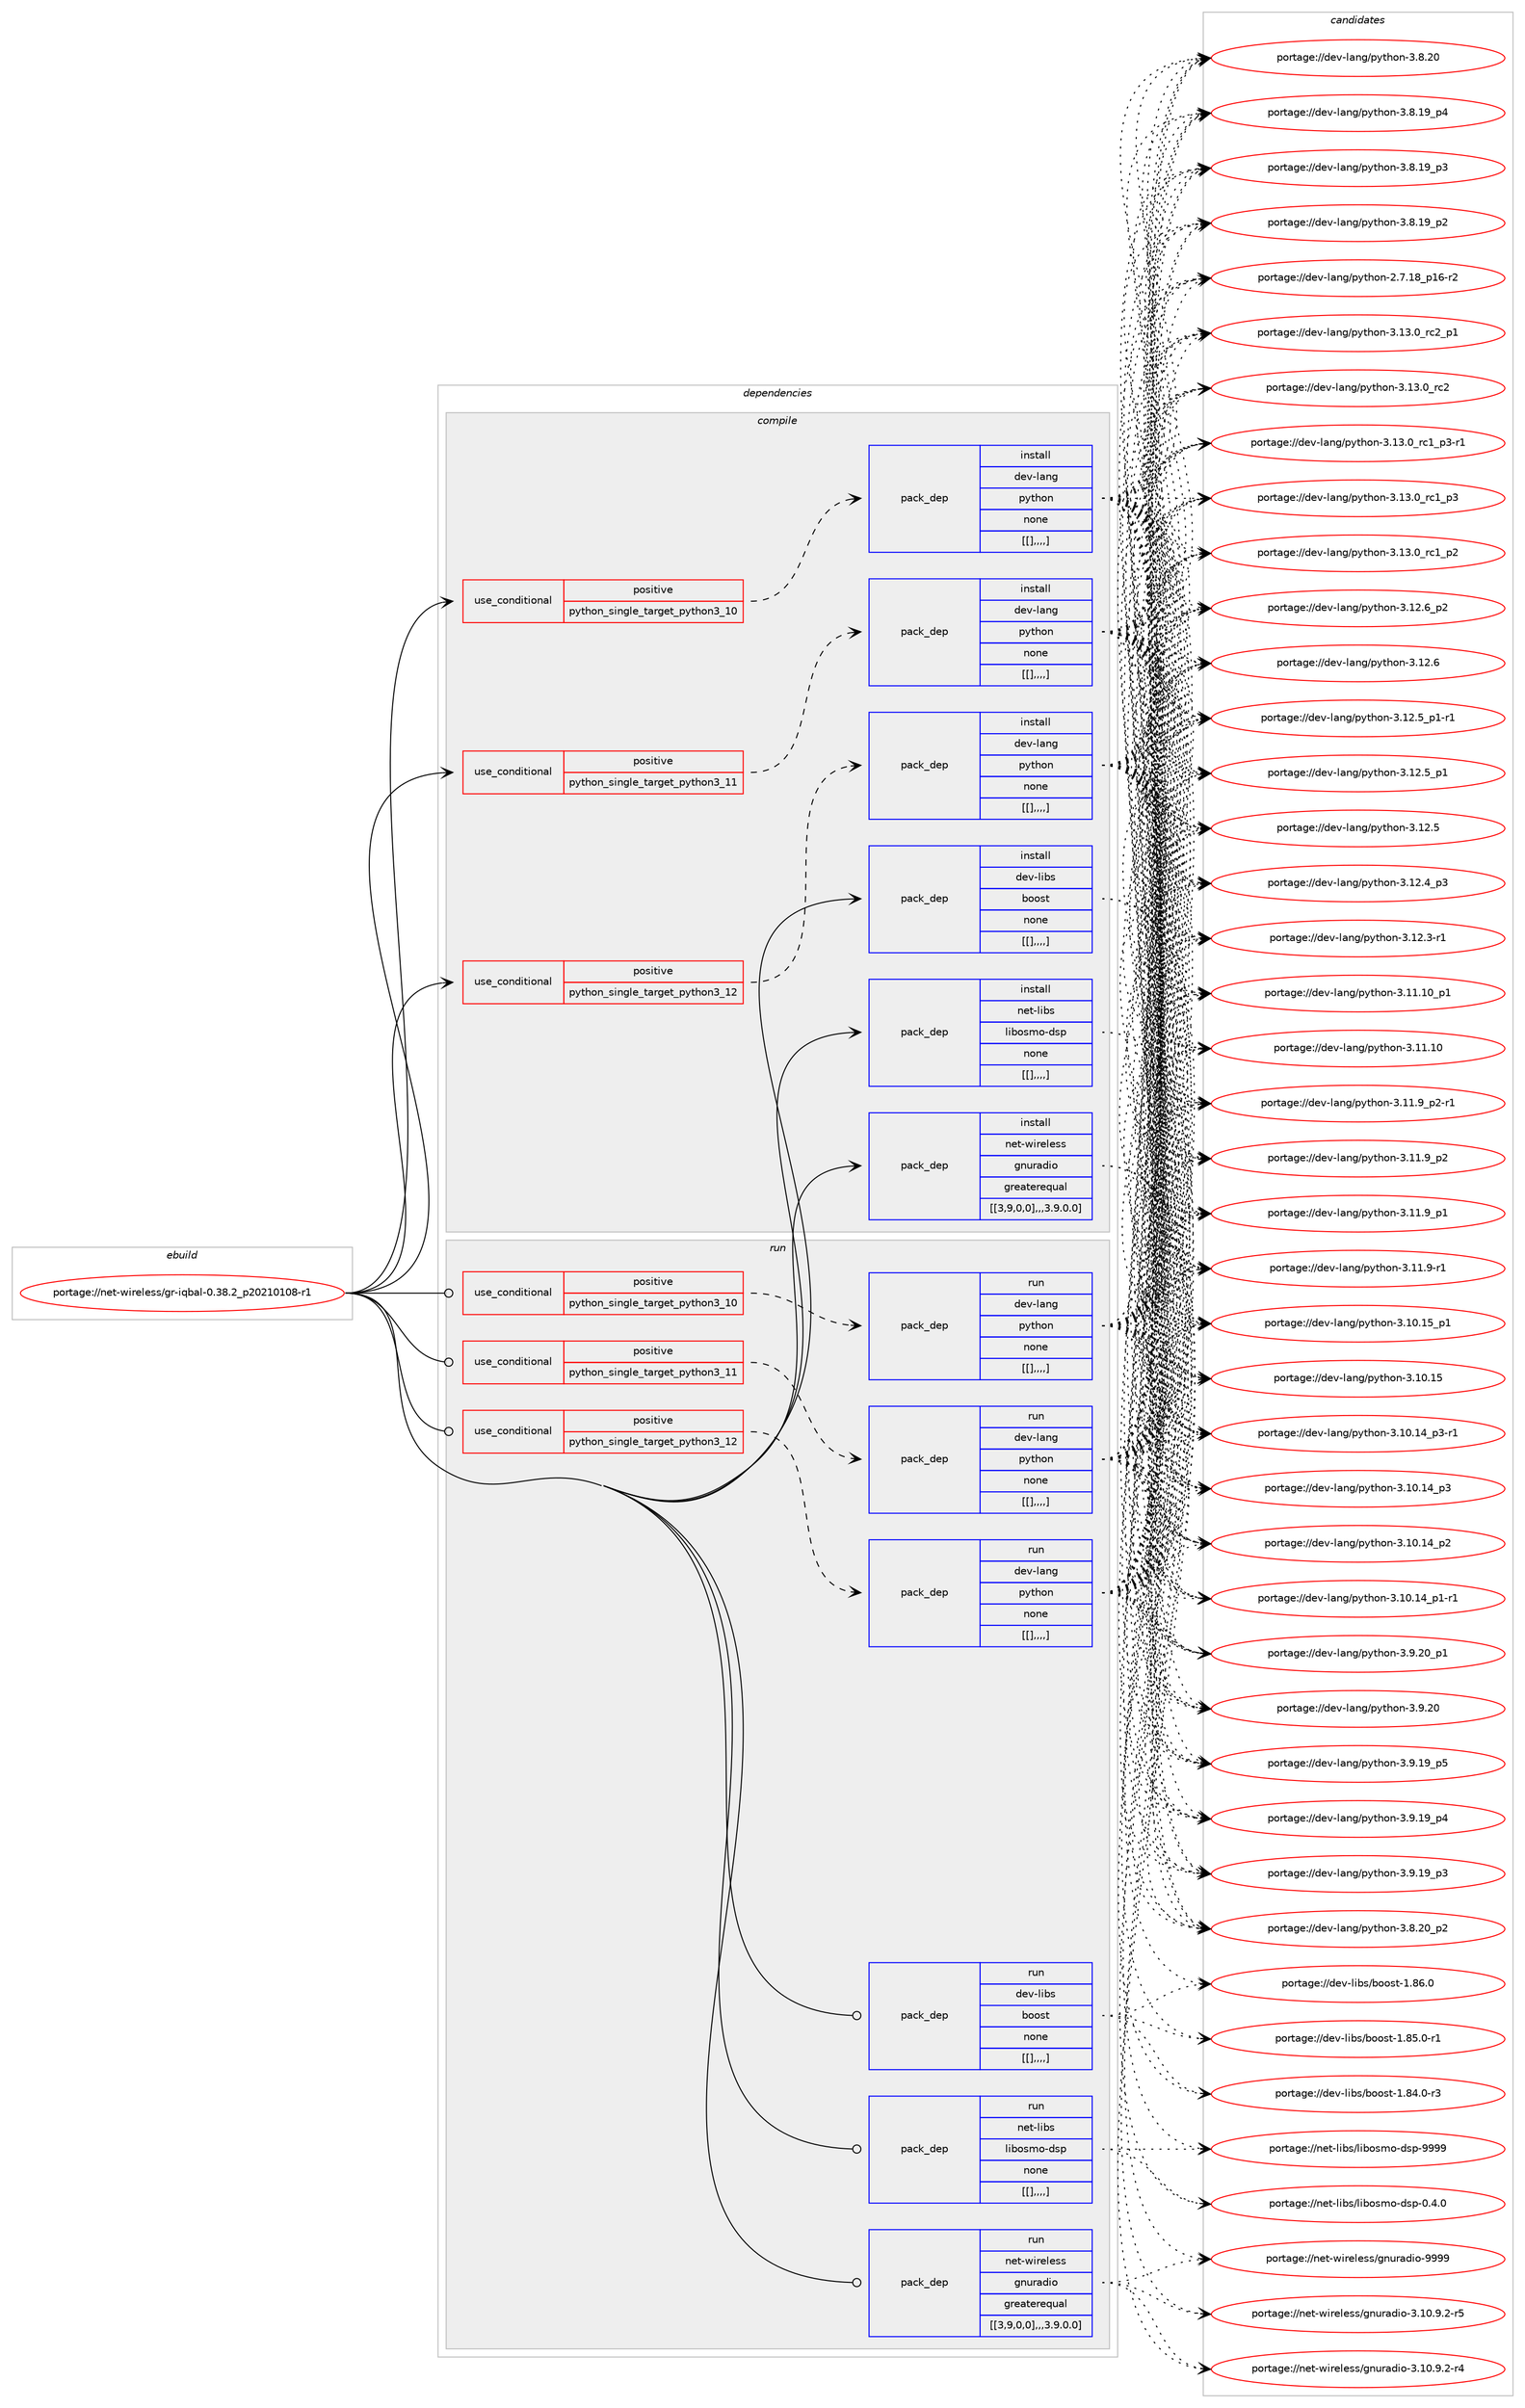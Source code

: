 digraph prolog {

# *************
# Graph options
# *************

newrank=true;
concentrate=true;
compound=true;
graph [rankdir=LR,fontname=Helvetica,fontsize=10,ranksep=1.5];#, ranksep=2.5, nodesep=0.2];
edge  [arrowhead=vee];
node  [fontname=Helvetica,fontsize=10];

# **********
# The ebuild
# **********

subgraph cluster_leftcol {
color=gray;
label=<<i>ebuild</i>>;
id [label="portage://net-wireless/gr-iqbal-0.38.2_p20210108-r1", color=red, width=4, href="../net-wireless/gr-iqbal-0.38.2_p20210108-r1.svg"];
}

# ****************
# The dependencies
# ****************

subgraph cluster_midcol {
color=gray;
label=<<i>dependencies</i>>;
subgraph cluster_compile {
fillcolor="#eeeeee";
style=filled;
label=<<i>compile</i>>;
subgraph cond106565 {
dependency398778 [label=<<TABLE BORDER="0" CELLBORDER="1" CELLSPACING="0" CELLPADDING="4"><TR><TD ROWSPAN="3" CELLPADDING="10">use_conditional</TD></TR><TR><TD>positive</TD></TR><TR><TD>python_single_target_python3_10</TD></TR></TABLE>>, shape=none, color=red];
subgraph pack289378 {
dependency398779 [label=<<TABLE BORDER="0" CELLBORDER="1" CELLSPACING="0" CELLPADDING="4" WIDTH="220"><TR><TD ROWSPAN="6" CELLPADDING="30">pack_dep</TD></TR><TR><TD WIDTH="110">install</TD></TR><TR><TD>dev-lang</TD></TR><TR><TD>python</TD></TR><TR><TD>none</TD></TR><TR><TD>[[],,,,]</TD></TR></TABLE>>, shape=none, color=blue];
}
dependency398778:e -> dependency398779:w [weight=20,style="dashed",arrowhead="vee"];
}
id:e -> dependency398778:w [weight=20,style="solid",arrowhead="vee"];
subgraph cond106566 {
dependency398780 [label=<<TABLE BORDER="0" CELLBORDER="1" CELLSPACING="0" CELLPADDING="4"><TR><TD ROWSPAN="3" CELLPADDING="10">use_conditional</TD></TR><TR><TD>positive</TD></TR><TR><TD>python_single_target_python3_11</TD></TR></TABLE>>, shape=none, color=red];
subgraph pack289379 {
dependency398781 [label=<<TABLE BORDER="0" CELLBORDER="1" CELLSPACING="0" CELLPADDING="4" WIDTH="220"><TR><TD ROWSPAN="6" CELLPADDING="30">pack_dep</TD></TR><TR><TD WIDTH="110">install</TD></TR><TR><TD>dev-lang</TD></TR><TR><TD>python</TD></TR><TR><TD>none</TD></TR><TR><TD>[[],,,,]</TD></TR></TABLE>>, shape=none, color=blue];
}
dependency398780:e -> dependency398781:w [weight=20,style="dashed",arrowhead="vee"];
}
id:e -> dependency398780:w [weight=20,style="solid",arrowhead="vee"];
subgraph cond106567 {
dependency398782 [label=<<TABLE BORDER="0" CELLBORDER="1" CELLSPACING="0" CELLPADDING="4"><TR><TD ROWSPAN="3" CELLPADDING="10">use_conditional</TD></TR><TR><TD>positive</TD></TR><TR><TD>python_single_target_python3_12</TD></TR></TABLE>>, shape=none, color=red];
subgraph pack289380 {
dependency398783 [label=<<TABLE BORDER="0" CELLBORDER="1" CELLSPACING="0" CELLPADDING="4" WIDTH="220"><TR><TD ROWSPAN="6" CELLPADDING="30">pack_dep</TD></TR><TR><TD WIDTH="110">install</TD></TR><TR><TD>dev-lang</TD></TR><TR><TD>python</TD></TR><TR><TD>none</TD></TR><TR><TD>[[],,,,]</TD></TR></TABLE>>, shape=none, color=blue];
}
dependency398782:e -> dependency398783:w [weight=20,style="dashed",arrowhead="vee"];
}
id:e -> dependency398782:w [weight=20,style="solid",arrowhead="vee"];
subgraph pack289381 {
dependency398784 [label=<<TABLE BORDER="0" CELLBORDER="1" CELLSPACING="0" CELLPADDING="4" WIDTH="220"><TR><TD ROWSPAN="6" CELLPADDING="30">pack_dep</TD></TR><TR><TD WIDTH="110">install</TD></TR><TR><TD>dev-libs</TD></TR><TR><TD>boost</TD></TR><TR><TD>none</TD></TR><TR><TD>[[],,,,]</TD></TR></TABLE>>, shape=none, color=blue];
}
id:e -> dependency398784:w [weight=20,style="solid",arrowhead="vee"];
subgraph pack289382 {
dependency398785 [label=<<TABLE BORDER="0" CELLBORDER="1" CELLSPACING="0" CELLPADDING="4" WIDTH="220"><TR><TD ROWSPAN="6" CELLPADDING="30">pack_dep</TD></TR><TR><TD WIDTH="110">install</TD></TR><TR><TD>net-libs</TD></TR><TR><TD>libosmo-dsp</TD></TR><TR><TD>none</TD></TR><TR><TD>[[],,,,]</TD></TR></TABLE>>, shape=none, color=blue];
}
id:e -> dependency398785:w [weight=20,style="solid",arrowhead="vee"];
subgraph pack289383 {
dependency398786 [label=<<TABLE BORDER="0" CELLBORDER="1" CELLSPACING="0" CELLPADDING="4" WIDTH="220"><TR><TD ROWSPAN="6" CELLPADDING="30">pack_dep</TD></TR><TR><TD WIDTH="110">install</TD></TR><TR><TD>net-wireless</TD></TR><TR><TD>gnuradio</TD></TR><TR><TD>greaterequal</TD></TR><TR><TD>[[3,9,0,0],,,3.9.0.0]</TD></TR></TABLE>>, shape=none, color=blue];
}
id:e -> dependency398786:w [weight=20,style="solid",arrowhead="vee"];
}
subgraph cluster_compileandrun {
fillcolor="#eeeeee";
style=filled;
label=<<i>compile and run</i>>;
}
subgraph cluster_run {
fillcolor="#eeeeee";
style=filled;
label=<<i>run</i>>;
subgraph cond106568 {
dependency398787 [label=<<TABLE BORDER="0" CELLBORDER="1" CELLSPACING="0" CELLPADDING="4"><TR><TD ROWSPAN="3" CELLPADDING="10">use_conditional</TD></TR><TR><TD>positive</TD></TR><TR><TD>python_single_target_python3_10</TD></TR></TABLE>>, shape=none, color=red];
subgraph pack289384 {
dependency398788 [label=<<TABLE BORDER="0" CELLBORDER="1" CELLSPACING="0" CELLPADDING="4" WIDTH="220"><TR><TD ROWSPAN="6" CELLPADDING="30">pack_dep</TD></TR><TR><TD WIDTH="110">run</TD></TR><TR><TD>dev-lang</TD></TR><TR><TD>python</TD></TR><TR><TD>none</TD></TR><TR><TD>[[],,,,]</TD></TR></TABLE>>, shape=none, color=blue];
}
dependency398787:e -> dependency398788:w [weight=20,style="dashed",arrowhead="vee"];
}
id:e -> dependency398787:w [weight=20,style="solid",arrowhead="odot"];
subgraph cond106569 {
dependency398789 [label=<<TABLE BORDER="0" CELLBORDER="1" CELLSPACING="0" CELLPADDING="4"><TR><TD ROWSPAN="3" CELLPADDING="10">use_conditional</TD></TR><TR><TD>positive</TD></TR><TR><TD>python_single_target_python3_11</TD></TR></TABLE>>, shape=none, color=red];
subgraph pack289385 {
dependency398790 [label=<<TABLE BORDER="0" CELLBORDER="1" CELLSPACING="0" CELLPADDING="4" WIDTH="220"><TR><TD ROWSPAN="6" CELLPADDING="30">pack_dep</TD></TR><TR><TD WIDTH="110">run</TD></TR><TR><TD>dev-lang</TD></TR><TR><TD>python</TD></TR><TR><TD>none</TD></TR><TR><TD>[[],,,,]</TD></TR></TABLE>>, shape=none, color=blue];
}
dependency398789:e -> dependency398790:w [weight=20,style="dashed",arrowhead="vee"];
}
id:e -> dependency398789:w [weight=20,style="solid",arrowhead="odot"];
subgraph cond106570 {
dependency398791 [label=<<TABLE BORDER="0" CELLBORDER="1" CELLSPACING="0" CELLPADDING="4"><TR><TD ROWSPAN="3" CELLPADDING="10">use_conditional</TD></TR><TR><TD>positive</TD></TR><TR><TD>python_single_target_python3_12</TD></TR></TABLE>>, shape=none, color=red];
subgraph pack289386 {
dependency398792 [label=<<TABLE BORDER="0" CELLBORDER="1" CELLSPACING="0" CELLPADDING="4" WIDTH="220"><TR><TD ROWSPAN="6" CELLPADDING="30">pack_dep</TD></TR><TR><TD WIDTH="110">run</TD></TR><TR><TD>dev-lang</TD></TR><TR><TD>python</TD></TR><TR><TD>none</TD></TR><TR><TD>[[],,,,]</TD></TR></TABLE>>, shape=none, color=blue];
}
dependency398791:e -> dependency398792:w [weight=20,style="dashed",arrowhead="vee"];
}
id:e -> dependency398791:w [weight=20,style="solid",arrowhead="odot"];
subgraph pack289387 {
dependency398793 [label=<<TABLE BORDER="0" CELLBORDER="1" CELLSPACING="0" CELLPADDING="4" WIDTH="220"><TR><TD ROWSPAN="6" CELLPADDING="30">pack_dep</TD></TR><TR><TD WIDTH="110">run</TD></TR><TR><TD>dev-libs</TD></TR><TR><TD>boost</TD></TR><TR><TD>none</TD></TR><TR><TD>[[],,,,]</TD></TR></TABLE>>, shape=none, color=blue];
}
id:e -> dependency398793:w [weight=20,style="solid",arrowhead="odot"];
subgraph pack289388 {
dependency398794 [label=<<TABLE BORDER="0" CELLBORDER="1" CELLSPACING="0" CELLPADDING="4" WIDTH="220"><TR><TD ROWSPAN="6" CELLPADDING="30">pack_dep</TD></TR><TR><TD WIDTH="110">run</TD></TR><TR><TD>net-libs</TD></TR><TR><TD>libosmo-dsp</TD></TR><TR><TD>none</TD></TR><TR><TD>[[],,,,]</TD></TR></TABLE>>, shape=none, color=blue];
}
id:e -> dependency398794:w [weight=20,style="solid",arrowhead="odot"];
subgraph pack289389 {
dependency398795 [label=<<TABLE BORDER="0" CELLBORDER="1" CELLSPACING="0" CELLPADDING="4" WIDTH="220"><TR><TD ROWSPAN="6" CELLPADDING="30">pack_dep</TD></TR><TR><TD WIDTH="110">run</TD></TR><TR><TD>net-wireless</TD></TR><TR><TD>gnuradio</TD></TR><TR><TD>greaterequal</TD></TR><TR><TD>[[3,9,0,0],,,3.9.0.0]</TD></TR></TABLE>>, shape=none, color=blue];
}
id:e -> dependency398795:w [weight=20,style="solid",arrowhead="odot"];
}
}

# **************
# The candidates
# **************

subgraph cluster_choices {
rank=same;
color=gray;
label=<<i>candidates</i>>;

subgraph choice289378 {
color=black;
nodesep=1;
choice100101118451089711010347112121116104111110455146495146489511499509511249 [label="portage://dev-lang/python-3.13.0_rc2_p1", color=red, width=4,href="../dev-lang/python-3.13.0_rc2_p1.svg"];
choice10010111845108971101034711212111610411111045514649514648951149950 [label="portage://dev-lang/python-3.13.0_rc2", color=red, width=4,href="../dev-lang/python-3.13.0_rc2.svg"];
choice1001011184510897110103471121211161041111104551464951464895114994995112514511449 [label="portage://dev-lang/python-3.13.0_rc1_p3-r1", color=red, width=4,href="../dev-lang/python-3.13.0_rc1_p3-r1.svg"];
choice100101118451089711010347112121116104111110455146495146489511499499511251 [label="portage://dev-lang/python-3.13.0_rc1_p3", color=red, width=4,href="../dev-lang/python-3.13.0_rc1_p3.svg"];
choice100101118451089711010347112121116104111110455146495146489511499499511250 [label="portage://dev-lang/python-3.13.0_rc1_p2", color=red, width=4,href="../dev-lang/python-3.13.0_rc1_p2.svg"];
choice100101118451089711010347112121116104111110455146495046549511250 [label="portage://dev-lang/python-3.12.6_p2", color=red, width=4,href="../dev-lang/python-3.12.6_p2.svg"];
choice10010111845108971101034711212111610411111045514649504654 [label="portage://dev-lang/python-3.12.6", color=red, width=4,href="../dev-lang/python-3.12.6.svg"];
choice1001011184510897110103471121211161041111104551464950465395112494511449 [label="portage://dev-lang/python-3.12.5_p1-r1", color=red, width=4,href="../dev-lang/python-3.12.5_p1-r1.svg"];
choice100101118451089711010347112121116104111110455146495046539511249 [label="portage://dev-lang/python-3.12.5_p1", color=red, width=4,href="../dev-lang/python-3.12.5_p1.svg"];
choice10010111845108971101034711212111610411111045514649504653 [label="portage://dev-lang/python-3.12.5", color=red, width=4,href="../dev-lang/python-3.12.5.svg"];
choice100101118451089711010347112121116104111110455146495046529511251 [label="portage://dev-lang/python-3.12.4_p3", color=red, width=4,href="../dev-lang/python-3.12.4_p3.svg"];
choice100101118451089711010347112121116104111110455146495046514511449 [label="portage://dev-lang/python-3.12.3-r1", color=red, width=4,href="../dev-lang/python-3.12.3-r1.svg"];
choice10010111845108971101034711212111610411111045514649494649489511249 [label="portage://dev-lang/python-3.11.10_p1", color=red, width=4,href="../dev-lang/python-3.11.10_p1.svg"];
choice1001011184510897110103471121211161041111104551464949464948 [label="portage://dev-lang/python-3.11.10", color=red, width=4,href="../dev-lang/python-3.11.10.svg"];
choice1001011184510897110103471121211161041111104551464949465795112504511449 [label="portage://dev-lang/python-3.11.9_p2-r1", color=red, width=4,href="../dev-lang/python-3.11.9_p2-r1.svg"];
choice100101118451089711010347112121116104111110455146494946579511250 [label="portage://dev-lang/python-3.11.9_p2", color=red, width=4,href="../dev-lang/python-3.11.9_p2.svg"];
choice100101118451089711010347112121116104111110455146494946579511249 [label="portage://dev-lang/python-3.11.9_p1", color=red, width=4,href="../dev-lang/python-3.11.9_p1.svg"];
choice100101118451089711010347112121116104111110455146494946574511449 [label="portage://dev-lang/python-3.11.9-r1", color=red, width=4,href="../dev-lang/python-3.11.9-r1.svg"];
choice10010111845108971101034711212111610411111045514649484649539511249 [label="portage://dev-lang/python-3.10.15_p1", color=red, width=4,href="../dev-lang/python-3.10.15_p1.svg"];
choice1001011184510897110103471121211161041111104551464948464953 [label="portage://dev-lang/python-3.10.15", color=red, width=4,href="../dev-lang/python-3.10.15.svg"];
choice100101118451089711010347112121116104111110455146494846495295112514511449 [label="portage://dev-lang/python-3.10.14_p3-r1", color=red, width=4,href="../dev-lang/python-3.10.14_p3-r1.svg"];
choice10010111845108971101034711212111610411111045514649484649529511251 [label="portage://dev-lang/python-3.10.14_p3", color=red, width=4,href="../dev-lang/python-3.10.14_p3.svg"];
choice10010111845108971101034711212111610411111045514649484649529511250 [label="portage://dev-lang/python-3.10.14_p2", color=red, width=4,href="../dev-lang/python-3.10.14_p2.svg"];
choice100101118451089711010347112121116104111110455146494846495295112494511449 [label="portage://dev-lang/python-3.10.14_p1-r1", color=red, width=4,href="../dev-lang/python-3.10.14_p1-r1.svg"];
choice100101118451089711010347112121116104111110455146574650489511249 [label="portage://dev-lang/python-3.9.20_p1", color=red, width=4,href="../dev-lang/python-3.9.20_p1.svg"];
choice10010111845108971101034711212111610411111045514657465048 [label="portage://dev-lang/python-3.9.20", color=red, width=4,href="../dev-lang/python-3.9.20.svg"];
choice100101118451089711010347112121116104111110455146574649579511253 [label="portage://dev-lang/python-3.9.19_p5", color=red, width=4,href="../dev-lang/python-3.9.19_p5.svg"];
choice100101118451089711010347112121116104111110455146574649579511252 [label="portage://dev-lang/python-3.9.19_p4", color=red, width=4,href="../dev-lang/python-3.9.19_p4.svg"];
choice100101118451089711010347112121116104111110455146574649579511251 [label="portage://dev-lang/python-3.9.19_p3", color=red, width=4,href="../dev-lang/python-3.9.19_p3.svg"];
choice100101118451089711010347112121116104111110455146564650489511250 [label="portage://dev-lang/python-3.8.20_p2", color=red, width=4,href="../dev-lang/python-3.8.20_p2.svg"];
choice10010111845108971101034711212111610411111045514656465048 [label="portage://dev-lang/python-3.8.20", color=red, width=4,href="../dev-lang/python-3.8.20.svg"];
choice100101118451089711010347112121116104111110455146564649579511252 [label="portage://dev-lang/python-3.8.19_p4", color=red, width=4,href="../dev-lang/python-3.8.19_p4.svg"];
choice100101118451089711010347112121116104111110455146564649579511251 [label="portage://dev-lang/python-3.8.19_p3", color=red, width=4,href="../dev-lang/python-3.8.19_p3.svg"];
choice100101118451089711010347112121116104111110455146564649579511250 [label="portage://dev-lang/python-3.8.19_p2", color=red, width=4,href="../dev-lang/python-3.8.19_p2.svg"];
choice100101118451089711010347112121116104111110455046554649569511249544511450 [label="portage://dev-lang/python-2.7.18_p16-r2", color=red, width=4,href="../dev-lang/python-2.7.18_p16-r2.svg"];
dependency398779:e -> choice100101118451089711010347112121116104111110455146495146489511499509511249:w [style=dotted,weight="100"];
dependency398779:e -> choice10010111845108971101034711212111610411111045514649514648951149950:w [style=dotted,weight="100"];
dependency398779:e -> choice1001011184510897110103471121211161041111104551464951464895114994995112514511449:w [style=dotted,weight="100"];
dependency398779:e -> choice100101118451089711010347112121116104111110455146495146489511499499511251:w [style=dotted,weight="100"];
dependency398779:e -> choice100101118451089711010347112121116104111110455146495146489511499499511250:w [style=dotted,weight="100"];
dependency398779:e -> choice100101118451089711010347112121116104111110455146495046549511250:w [style=dotted,weight="100"];
dependency398779:e -> choice10010111845108971101034711212111610411111045514649504654:w [style=dotted,weight="100"];
dependency398779:e -> choice1001011184510897110103471121211161041111104551464950465395112494511449:w [style=dotted,weight="100"];
dependency398779:e -> choice100101118451089711010347112121116104111110455146495046539511249:w [style=dotted,weight="100"];
dependency398779:e -> choice10010111845108971101034711212111610411111045514649504653:w [style=dotted,weight="100"];
dependency398779:e -> choice100101118451089711010347112121116104111110455146495046529511251:w [style=dotted,weight="100"];
dependency398779:e -> choice100101118451089711010347112121116104111110455146495046514511449:w [style=dotted,weight="100"];
dependency398779:e -> choice10010111845108971101034711212111610411111045514649494649489511249:w [style=dotted,weight="100"];
dependency398779:e -> choice1001011184510897110103471121211161041111104551464949464948:w [style=dotted,weight="100"];
dependency398779:e -> choice1001011184510897110103471121211161041111104551464949465795112504511449:w [style=dotted,weight="100"];
dependency398779:e -> choice100101118451089711010347112121116104111110455146494946579511250:w [style=dotted,weight="100"];
dependency398779:e -> choice100101118451089711010347112121116104111110455146494946579511249:w [style=dotted,weight="100"];
dependency398779:e -> choice100101118451089711010347112121116104111110455146494946574511449:w [style=dotted,weight="100"];
dependency398779:e -> choice10010111845108971101034711212111610411111045514649484649539511249:w [style=dotted,weight="100"];
dependency398779:e -> choice1001011184510897110103471121211161041111104551464948464953:w [style=dotted,weight="100"];
dependency398779:e -> choice100101118451089711010347112121116104111110455146494846495295112514511449:w [style=dotted,weight="100"];
dependency398779:e -> choice10010111845108971101034711212111610411111045514649484649529511251:w [style=dotted,weight="100"];
dependency398779:e -> choice10010111845108971101034711212111610411111045514649484649529511250:w [style=dotted,weight="100"];
dependency398779:e -> choice100101118451089711010347112121116104111110455146494846495295112494511449:w [style=dotted,weight="100"];
dependency398779:e -> choice100101118451089711010347112121116104111110455146574650489511249:w [style=dotted,weight="100"];
dependency398779:e -> choice10010111845108971101034711212111610411111045514657465048:w [style=dotted,weight="100"];
dependency398779:e -> choice100101118451089711010347112121116104111110455146574649579511253:w [style=dotted,weight="100"];
dependency398779:e -> choice100101118451089711010347112121116104111110455146574649579511252:w [style=dotted,weight="100"];
dependency398779:e -> choice100101118451089711010347112121116104111110455146574649579511251:w [style=dotted,weight="100"];
dependency398779:e -> choice100101118451089711010347112121116104111110455146564650489511250:w [style=dotted,weight="100"];
dependency398779:e -> choice10010111845108971101034711212111610411111045514656465048:w [style=dotted,weight="100"];
dependency398779:e -> choice100101118451089711010347112121116104111110455146564649579511252:w [style=dotted,weight="100"];
dependency398779:e -> choice100101118451089711010347112121116104111110455146564649579511251:w [style=dotted,weight="100"];
dependency398779:e -> choice100101118451089711010347112121116104111110455146564649579511250:w [style=dotted,weight="100"];
dependency398779:e -> choice100101118451089711010347112121116104111110455046554649569511249544511450:w [style=dotted,weight="100"];
}
subgraph choice289379 {
color=black;
nodesep=1;
choice100101118451089711010347112121116104111110455146495146489511499509511249 [label="portage://dev-lang/python-3.13.0_rc2_p1", color=red, width=4,href="../dev-lang/python-3.13.0_rc2_p1.svg"];
choice10010111845108971101034711212111610411111045514649514648951149950 [label="portage://dev-lang/python-3.13.0_rc2", color=red, width=4,href="../dev-lang/python-3.13.0_rc2.svg"];
choice1001011184510897110103471121211161041111104551464951464895114994995112514511449 [label="portage://dev-lang/python-3.13.0_rc1_p3-r1", color=red, width=4,href="../dev-lang/python-3.13.0_rc1_p3-r1.svg"];
choice100101118451089711010347112121116104111110455146495146489511499499511251 [label="portage://dev-lang/python-3.13.0_rc1_p3", color=red, width=4,href="../dev-lang/python-3.13.0_rc1_p3.svg"];
choice100101118451089711010347112121116104111110455146495146489511499499511250 [label="portage://dev-lang/python-3.13.0_rc1_p2", color=red, width=4,href="../dev-lang/python-3.13.0_rc1_p2.svg"];
choice100101118451089711010347112121116104111110455146495046549511250 [label="portage://dev-lang/python-3.12.6_p2", color=red, width=4,href="../dev-lang/python-3.12.6_p2.svg"];
choice10010111845108971101034711212111610411111045514649504654 [label="portage://dev-lang/python-3.12.6", color=red, width=4,href="../dev-lang/python-3.12.6.svg"];
choice1001011184510897110103471121211161041111104551464950465395112494511449 [label="portage://dev-lang/python-3.12.5_p1-r1", color=red, width=4,href="../dev-lang/python-3.12.5_p1-r1.svg"];
choice100101118451089711010347112121116104111110455146495046539511249 [label="portage://dev-lang/python-3.12.5_p1", color=red, width=4,href="../dev-lang/python-3.12.5_p1.svg"];
choice10010111845108971101034711212111610411111045514649504653 [label="portage://dev-lang/python-3.12.5", color=red, width=4,href="../dev-lang/python-3.12.5.svg"];
choice100101118451089711010347112121116104111110455146495046529511251 [label="portage://dev-lang/python-3.12.4_p3", color=red, width=4,href="../dev-lang/python-3.12.4_p3.svg"];
choice100101118451089711010347112121116104111110455146495046514511449 [label="portage://dev-lang/python-3.12.3-r1", color=red, width=4,href="../dev-lang/python-3.12.3-r1.svg"];
choice10010111845108971101034711212111610411111045514649494649489511249 [label="portage://dev-lang/python-3.11.10_p1", color=red, width=4,href="../dev-lang/python-3.11.10_p1.svg"];
choice1001011184510897110103471121211161041111104551464949464948 [label="portage://dev-lang/python-3.11.10", color=red, width=4,href="../dev-lang/python-3.11.10.svg"];
choice1001011184510897110103471121211161041111104551464949465795112504511449 [label="portage://dev-lang/python-3.11.9_p2-r1", color=red, width=4,href="../dev-lang/python-3.11.9_p2-r1.svg"];
choice100101118451089711010347112121116104111110455146494946579511250 [label="portage://dev-lang/python-3.11.9_p2", color=red, width=4,href="../dev-lang/python-3.11.9_p2.svg"];
choice100101118451089711010347112121116104111110455146494946579511249 [label="portage://dev-lang/python-3.11.9_p1", color=red, width=4,href="../dev-lang/python-3.11.9_p1.svg"];
choice100101118451089711010347112121116104111110455146494946574511449 [label="portage://dev-lang/python-3.11.9-r1", color=red, width=4,href="../dev-lang/python-3.11.9-r1.svg"];
choice10010111845108971101034711212111610411111045514649484649539511249 [label="portage://dev-lang/python-3.10.15_p1", color=red, width=4,href="../dev-lang/python-3.10.15_p1.svg"];
choice1001011184510897110103471121211161041111104551464948464953 [label="portage://dev-lang/python-3.10.15", color=red, width=4,href="../dev-lang/python-3.10.15.svg"];
choice100101118451089711010347112121116104111110455146494846495295112514511449 [label="portage://dev-lang/python-3.10.14_p3-r1", color=red, width=4,href="../dev-lang/python-3.10.14_p3-r1.svg"];
choice10010111845108971101034711212111610411111045514649484649529511251 [label="portage://dev-lang/python-3.10.14_p3", color=red, width=4,href="../dev-lang/python-3.10.14_p3.svg"];
choice10010111845108971101034711212111610411111045514649484649529511250 [label="portage://dev-lang/python-3.10.14_p2", color=red, width=4,href="../dev-lang/python-3.10.14_p2.svg"];
choice100101118451089711010347112121116104111110455146494846495295112494511449 [label="portage://dev-lang/python-3.10.14_p1-r1", color=red, width=4,href="../dev-lang/python-3.10.14_p1-r1.svg"];
choice100101118451089711010347112121116104111110455146574650489511249 [label="portage://dev-lang/python-3.9.20_p1", color=red, width=4,href="../dev-lang/python-3.9.20_p1.svg"];
choice10010111845108971101034711212111610411111045514657465048 [label="portage://dev-lang/python-3.9.20", color=red, width=4,href="../dev-lang/python-3.9.20.svg"];
choice100101118451089711010347112121116104111110455146574649579511253 [label="portage://dev-lang/python-3.9.19_p5", color=red, width=4,href="../dev-lang/python-3.9.19_p5.svg"];
choice100101118451089711010347112121116104111110455146574649579511252 [label="portage://dev-lang/python-3.9.19_p4", color=red, width=4,href="../dev-lang/python-3.9.19_p4.svg"];
choice100101118451089711010347112121116104111110455146574649579511251 [label="portage://dev-lang/python-3.9.19_p3", color=red, width=4,href="../dev-lang/python-3.9.19_p3.svg"];
choice100101118451089711010347112121116104111110455146564650489511250 [label="portage://dev-lang/python-3.8.20_p2", color=red, width=4,href="../dev-lang/python-3.8.20_p2.svg"];
choice10010111845108971101034711212111610411111045514656465048 [label="portage://dev-lang/python-3.8.20", color=red, width=4,href="../dev-lang/python-3.8.20.svg"];
choice100101118451089711010347112121116104111110455146564649579511252 [label="portage://dev-lang/python-3.8.19_p4", color=red, width=4,href="../dev-lang/python-3.8.19_p4.svg"];
choice100101118451089711010347112121116104111110455146564649579511251 [label="portage://dev-lang/python-3.8.19_p3", color=red, width=4,href="../dev-lang/python-3.8.19_p3.svg"];
choice100101118451089711010347112121116104111110455146564649579511250 [label="portage://dev-lang/python-3.8.19_p2", color=red, width=4,href="../dev-lang/python-3.8.19_p2.svg"];
choice100101118451089711010347112121116104111110455046554649569511249544511450 [label="portage://dev-lang/python-2.7.18_p16-r2", color=red, width=4,href="../dev-lang/python-2.7.18_p16-r2.svg"];
dependency398781:e -> choice100101118451089711010347112121116104111110455146495146489511499509511249:w [style=dotted,weight="100"];
dependency398781:e -> choice10010111845108971101034711212111610411111045514649514648951149950:w [style=dotted,weight="100"];
dependency398781:e -> choice1001011184510897110103471121211161041111104551464951464895114994995112514511449:w [style=dotted,weight="100"];
dependency398781:e -> choice100101118451089711010347112121116104111110455146495146489511499499511251:w [style=dotted,weight="100"];
dependency398781:e -> choice100101118451089711010347112121116104111110455146495146489511499499511250:w [style=dotted,weight="100"];
dependency398781:e -> choice100101118451089711010347112121116104111110455146495046549511250:w [style=dotted,weight="100"];
dependency398781:e -> choice10010111845108971101034711212111610411111045514649504654:w [style=dotted,weight="100"];
dependency398781:e -> choice1001011184510897110103471121211161041111104551464950465395112494511449:w [style=dotted,weight="100"];
dependency398781:e -> choice100101118451089711010347112121116104111110455146495046539511249:w [style=dotted,weight="100"];
dependency398781:e -> choice10010111845108971101034711212111610411111045514649504653:w [style=dotted,weight="100"];
dependency398781:e -> choice100101118451089711010347112121116104111110455146495046529511251:w [style=dotted,weight="100"];
dependency398781:e -> choice100101118451089711010347112121116104111110455146495046514511449:w [style=dotted,weight="100"];
dependency398781:e -> choice10010111845108971101034711212111610411111045514649494649489511249:w [style=dotted,weight="100"];
dependency398781:e -> choice1001011184510897110103471121211161041111104551464949464948:w [style=dotted,weight="100"];
dependency398781:e -> choice1001011184510897110103471121211161041111104551464949465795112504511449:w [style=dotted,weight="100"];
dependency398781:e -> choice100101118451089711010347112121116104111110455146494946579511250:w [style=dotted,weight="100"];
dependency398781:e -> choice100101118451089711010347112121116104111110455146494946579511249:w [style=dotted,weight="100"];
dependency398781:e -> choice100101118451089711010347112121116104111110455146494946574511449:w [style=dotted,weight="100"];
dependency398781:e -> choice10010111845108971101034711212111610411111045514649484649539511249:w [style=dotted,weight="100"];
dependency398781:e -> choice1001011184510897110103471121211161041111104551464948464953:w [style=dotted,weight="100"];
dependency398781:e -> choice100101118451089711010347112121116104111110455146494846495295112514511449:w [style=dotted,weight="100"];
dependency398781:e -> choice10010111845108971101034711212111610411111045514649484649529511251:w [style=dotted,weight="100"];
dependency398781:e -> choice10010111845108971101034711212111610411111045514649484649529511250:w [style=dotted,weight="100"];
dependency398781:e -> choice100101118451089711010347112121116104111110455146494846495295112494511449:w [style=dotted,weight="100"];
dependency398781:e -> choice100101118451089711010347112121116104111110455146574650489511249:w [style=dotted,weight="100"];
dependency398781:e -> choice10010111845108971101034711212111610411111045514657465048:w [style=dotted,weight="100"];
dependency398781:e -> choice100101118451089711010347112121116104111110455146574649579511253:w [style=dotted,weight="100"];
dependency398781:e -> choice100101118451089711010347112121116104111110455146574649579511252:w [style=dotted,weight="100"];
dependency398781:e -> choice100101118451089711010347112121116104111110455146574649579511251:w [style=dotted,weight="100"];
dependency398781:e -> choice100101118451089711010347112121116104111110455146564650489511250:w [style=dotted,weight="100"];
dependency398781:e -> choice10010111845108971101034711212111610411111045514656465048:w [style=dotted,weight="100"];
dependency398781:e -> choice100101118451089711010347112121116104111110455146564649579511252:w [style=dotted,weight="100"];
dependency398781:e -> choice100101118451089711010347112121116104111110455146564649579511251:w [style=dotted,weight="100"];
dependency398781:e -> choice100101118451089711010347112121116104111110455146564649579511250:w [style=dotted,weight="100"];
dependency398781:e -> choice100101118451089711010347112121116104111110455046554649569511249544511450:w [style=dotted,weight="100"];
}
subgraph choice289380 {
color=black;
nodesep=1;
choice100101118451089711010347112121116104111110455146495146489511499509511249 [label="portage://dev-lang/python-3.13.0_rc2_p1", color=red, width=4,href="../dev-lang/python-3.13.0_rc2_p1.svg"];
choice10010111845108971101034711212111610411111045514649514648951149950 [label="portage://dev-lang/python-3.13.0_rc2", color=red, width=4,href="../dev-lang/python-3.13.0_rc2.svg"];
choice1001011184510897110103471121211161041111104551464951464895114994995112514511449 [label="portage://dev-lang/python-3.13.0_rc1_p3-r1", color=red, width=4,href="../dev-lang/python-3.13.0_rc1_p3-r1.svg"];
choice100101118451089711010347112121116104111110455146495146489511499499511251 [label="portage://dev-lang/python-3.13.0_rc1_p3", color=red, width=4,href="../dev-lang/python-3.13.0_rc1_p3.svg"];
choice100101118451089711010347112121116104111110455146495146489511499499511250 [label="portage://dev-lang/python-3.13.0_rc1_p2", color=red, width=4,href="../dev-lang/python-3.13.0_rc1_p2.svg"];
choice100101118451089711010347112121116104111110455146495046549511250 [label="portage://dev-lang/python-3.12.6_p2", color=red, width=4,href="../dev-lang/python-3.12.6_p2.svg"];
choice10010111845108971101034711212111610411111045514649504654 [label="portage://dev-lang/python-3.12.6", color=red, width=4,href="../dev-lang/python-3.12.6.svg"];
choice1001011184510897110103471121211161041111104551464950465395112494511449 [label="portage://dev-lang/python-3.12.5_p1-r1", color=red, width=4,href="../dev-lang/python-3.12.5_p1-r1.svg"];
choice100101118451089711010347112121116104111110455146495046539511249 [label="portage://dev-lang/python-3.12.5_p1", color=red, width=4,href="../dev-lang/python-3.12.5_p1.svg"];
choice10010111845108971101034711212111610411111045514649504653 [label="portage://dev-lang/python-3.12.5", color=red, width=4,href="../dev-lang/python-3.12.5.svg"];
choice100101118451089711010347112121116104111110455146495046529511251 [label="portage://dev-lang/python-3.12.4_p3", color=red, width=4,href="../dev-lang/python-3.12.4_p3.svg"];
choice100101118451089711010347112121116104111110455146495046514511449 [label="portage://dev-lang/python-3.12.3-r1", color=red, width=4,href="../dev-lang/python-3.12.3-r1.svg"];
choice10010111845108971101034711212111610411111045514649494649489511249 [label="portage://dev-lang/python-3.11.10_p1", color=red, width=4,href="../dev-lang/python-3.11.10_p1.svg"];
choice1001011184510897110103471121211161041111104551464949464948 [label="portage://dev-lang/python-3.11.10", color=red, width=4,href="../dev-lang/python-3.11.10.svg"];
choice1001011184510897110103471121211161041111104551464949465795112504511449 [label="portage://dev-lang/python-3.11.9_p2-r1", color=red, width=4,href="../dev-lang/python-3.11.9_p2-r1.svg"];
choice100101118451089711010347112121116104111110455146494946579511250 [label="portage://dev-lang/python-3.11.9_p2", color=red, width=4,href="../dev-lang/python-3.11.9_p2.svg"];
choice100101118451089711010347112121116104111110455146494946579511249 [label="portage://dev-lang/python-3.11.9_p1", color=red, width=4,href="../dev-lang/python-3.11.9_p1.svg"];
choice100101118451089711010347112121116104111110455146494946574511449 [label="portage://dev-lang/python-3.11.9-r1", color=red, width=4,href="../dev-lang/python-3.11.9-r1.svg"];
choice10010111845108971101034711212111610411111045514649484649539511249 [label="portage://dev-lang/python-3.10.15_p1", color=red, width=4,href="../dev-lang/python-3.10.15_p1.svg"];
choice1001011184510897110103471121211161041111104551464948464953 [label="portage://dev-lang/python-3.10.15", color=red, width=4,href="../dev-lang/python-3.10.15.svg"];
choice100101118451089711010347112121116104111110455146494846495295112514511449 [label="portage://dev-lang/python-3.10.14_p3-r1", color=red, width=4,href="../dev-lang/python-3.10.14_p3-r1.svg"];
choice10010111845108971101034711212111610411111045514649484649529511251 [label="portage://dev-lang/python-3.10.14_p3", color=red, width=4,href="../dev-lang/python-3.10.14_p3.svg"];
choice10010111845108971101034711212111610411111045514649484649529511250 [label="portage://dev-lang/python-3.10.14_p2", color=red, width=4,href="../dev-lang/python-3.10.14_p2.svg"];
choice100101118451089711010347112121116104111110455146494846495295112494511449 [label="portage://dev-lang/python-3.10.14_p1-r1", color=red, width=4,href="../dev-lang/python-3.10.14_p1-r1.svg"];
choice100101118451089711010347112121116104111110455146574650489511249 [label="portage://dev-lang/python-3.9.20_p1", color=red, width=4,href="../dev-lang/python-3.9.20_p1.svg"];
choice10010111845108971101034711212111610411111045514657465048 [label="portage://dev-lang/python-3.9.20", color=red, width=4,href="../dev-lang/python-3.9.20.svg"];
choice100101118451089711010347112121116104111110455146574649579511253 [label="portage://dev-lang/python-3.9.19_p5", color=red, width=4,href="../dev-lang/python-3.9.19_p5.svg"];
choice100101118451089711010347112121116104111110455146574649579511252 [label="portage://dev-lang/python-3.9.19_p4", color=red, width=4,href="../dev-lang/python-3.9.19_p4.svg"];
choice100101118451089711010347112121116104111110455146574649579511251 [label="portage://dev-lang/python-3.9.19_p3", color=red, width=4,href="../dev-lang/python-3.9.19_p3.svg"];
choice100101118451089711010347112121116104111110455146564650489511250 [label="portage://dev-lang/python-3.8.20_p2", color=red, width=4,href="../dev-lang/python-3.8.20_p2.svg"];
choice10010111845108971101034711212111610411111045514656465048 [label="portage://dev-lang/python-3.8.20", color=red, width=4,href="../dev-lang/python-3.8.20.svg"];
choice100101118451089711010347112121116104111110455146564649579511252 [label="portage://dev-lang/python-3.8.19_p4", color=red, width=4,href="../dev-lang/python-3.8.19_p4.svg"];
choice100101118451089711010347112121116104111110455146564649579511251 [label="portage://dev-lang/python-3.8.19_p3", color=red, width=4,href="../dev-lang/python-3.8.19_p3.svg"];
choice100101118451089711010347112121116104111110455146564649579511250 [label="portage://dev-lang/python-3.8.19_p2", color=red, width=4,href="../dev-lang/python-3.8.19_p2.svg"];
choice100101118451089711010347112121116104111110455046554649569511249544511450 [label="portage://dev-lang/python-2.7.18_p16-r2", color=red, width=4,href="../dev-lang/python-2.7.18_p16-r2.svg"];
dependency398783:e -> choice100101118451089711010347112121116104111110455146495146489511499509511249:w [style=dotted,weight="100"];
dependency398783:e -> choice10010111845108971101034711212111610411111045514649514648951149950:w [style=dotted,weight="100"];
dependency398783:e -> choice1001011184510897110103471121211161041111104551464951464895114994995112514511449:w [style=dotted,weight="100"];
dependency398783:e -> choice100101118451089711010347112121116104111110455146495146489511499499511251:w [style=dotted,weight="100"];
dependency398783:e -> choice100101118451089711010347112121116104111110455146495146489511499499511250:w [style=dotted,weight="100"];
dependency398783:e -> choice100101118451089711010347112121116104111110455146495046549511250:w [style=dotted,weight="100"];
dependency398783:e -> choice10010111845108971101034711212111610411111045514649504654:w [style=dotted,weight="100"];
dependency398783:e -> choice1001011184510897110103471121211161041111104551464950465395112494511449:w [style=dotted,weight="100"];
dependency398783:e -> choice100101118451089711010347112121116104111110455146495046539511249:w [style=dotted,weight="100"];
dependency398783:e -> choice10010111845108971101034711212111610411111045514649504653:w [style=dotted,weight="100"];
dependency398783:e -> choice100101118451089711010347112121116104111110455146495046529511251:w [style=dotted,weight="100"];
dependency398783:e -> choice100101118451089711010347112121116104111110455146495046514511449:w [style=dotted,weight="100"];
dependency398783:e -> choice10010111845108971101034711212111610411111045514649494649489511249:w [style=dotted,weight="100"];
dependency398783:e -> choice1001011184510897110103471121211161041111104551464949464948:w [style=dotted,weight="100"];
dependency398783:e -> choice1001011184510897110103471121211161041111104551464949465795112504511449:w [style=dotted,weight="100"];
dependency398783:e -> choice100101118451089711010347112121116104111110455146494946579511250:w [style=dotted,weight="100"];
dependency398783:e -> choice100101118451089711010347112121116104111110455146494946579511249:w [style=dotted,weight="100"];
dependency398783:e -> choice100101118451089711010347112121116104111110455146494946574511449:w [style=dotted,weight="100"];
dependency398783:e -> choice10010111845108971101034711212111610411111045514649484649539511249:w [style=dotted,weight="100"];
dependency398783:e -> choice1001011184510897110103471121211161041111104551464948464953:w [style=dotted,weight="100"];
dependency398783:e -> choice100101118451089711010347112121116104111110455146494846495295112514511449:w [style=dotted,weight="100"];
dependency398783:e -> choice10010111845108971101034711212111610411111045514649484649529511251:w [style=dotted,weight="100"];
dependency398783:e -> choice10010111845108971101034711212111610411111045514649484649529511250:w [style=dotted,weight="100"];
dependency398783:e -> choice100101118451089711010347112121116104111110455146494846495295112494511449:w [style=dotted,weight="100"];
dependency398783:e -> choice100101118451089711010347112121116104111110455146574650489511249:w [style=dotted,weight="100"];
dependency398783:e -> choice10010111845108971101034711212111610411111045514657465048:w [style=dotted,weight="100"];
dependency398783:e -> choice100101118451089711010347112121116104111110455146574649579511253:w [style=dotted,weight="100"];
dependency398783:e -> choice100101118451089711010347112121116104111110455146574649579511252:w [style=dotted,weight="100"];
dependency398783:e -> choice100101118451089711010347112121116104111110455146574649579511251:w [style=dotted,weight="100"];
dependency398783:e -> choice100101118451089711010347112121116104111110455146564650489511250:w [style=dotted,weight="100"];
dependency398783:e -> choice10010111845108971101034711212111610411111045514656465048:w [style=dotted,weight="100"];
dependency398783:e -> choice100101118451089711010347112121116104111110455146564649579511252:w [style=dotted,weight="100"];
dependency398783:e -> choice100101118451089711010347112121116104111110455146564649579511251:w [style=dotted,weight="100"];
dependency398783:e -> choice100101118451089711010347112121116104111110455146564649579511250:w [style=dotted,weight="100"];
dependency398783:e -> choice100101118451089711010347112121116104111110455046554649569511249544511450:w [style=dotted,weight="100"];
}
subgraph choice289381 {
color=black;
nodesep=1;
choice1001011184510810598115479811111111511645494656544648 [label="portage://dev-libs/boost-1.86.0", color=red, width=4,href="../dev-libs/boost-1.86.0.svg"];
choice10010111845108105981154798111111115116454946565346484511449 [label="portage://dev-libs/boost-1.85.0-r1", color=red, width=4,href="../dev-libs/boost-1.85.0-r1.svg"];
choice10010111845108105981154798111111115116454946565246484511451 [label="portage://dev-libs/boost-1.84.0-r3", color=red, width=4,href="../dev-libs/boost-1.84.0-r3.svg"];
dependency398784:e -> choice1001011184510810598115479811111111511645494656544648:w [style=dotted,weight="100"];
dependency398784:e -> choice10010111845108105981154798111111115116454946565346484511449:w [style=dotted,weight="100"];
dependency398784:e -> choice10010111845108105981154798111111115116454946565246484511451:w [style=dotted,weight="100"];
}
subgraph choice289382 {
color=black;
nodesep=1;
choice11010111645108105981154710810598111115109111451001151124557575757 [label="portage://net-libs/libosmo-dsp-9999", color=red, width=4,href="../net-libs/libosmo-dsp-9999.svg"];
choice1101011164510810598115471081059811111510911145100115112454846524648 [label="portage://net-libs/libosmo-dsp-0.4.0", color=red, width=4,href="../net-libs/libosmo-dsp-0.4.0.svg"];
dependency398785:e -> choice11010111645108105981154710810598111115109111451001151124557575757:w [style=dotted,weight="100"];
dependency398785:e -> choice1101011164510810598115471081059811111510911145100115112454846524648:w [style=dotted,weight="100"];
}
subgraph choice289383 {
color=black;
nodesep=1;
choice1101011164511910511410110810111511547103110117114971001051114557575757 [label="portage://net-wireless/gnuradio-9999", color=red, width=4,href="../net-wireless/gnuradio-9999.svg"];
choice1101011164511910511410110810111511547103110117114971001051114551464948465746504511453 [label="portage://net-wireless/gnuradio-3.10.9.2-r5", color=red, width=4,href="../net-wireless/gnuradio-3.10.9.2-r5.svg"];
choice1101011164511910511410110810111511547103110117114971001051114551464948465746504511452 [label="portage://net-wireless/gnuradio-3.10.9.2-r4", color=red, width=4,href="../net-wireless/gnuradio-3.10.9.2-r4.svg"];
dependency398786:e -> choice1101011164511910511410110810111511547103110117114971001051114557575757:w [style=dotted,weight="100"];
dependency398786:e -> choice1101011164511910511410110810111511547103110117114971001051114551464948465746504511453:w [style=dotted,weight="100"];
dependency398786:e -> choice1101011164511910511410110810111511547103110117114971001051114551464948465746504511452:w [style=dotted,weight="100"];
}
subgraph choice289384 {
color=black;
nodesep=1;
choice100101118451089711010347112121116104111110455146495146489511499509511249 [label="portage://dev-lang/python-3.13.0_rc2_p1", color=red, width=4,href="../dev-lang/python-3.13.0_rc2_p1.svg"];
choice10010111845108971101034711212111610411111045514649514648951149950 [label="portage://dev-lang/python-3.13.0_rc2", color=red, width=4,href="../dev-lang/python-3.13.0_rc2.svg"];
choice1001011184510897110103471121211161041111104551464951464895114994995112514511449 [label="portage://dev-lang/python-3.13.0_rc1_p3-r1", color=red, width=4,href="../dev-lang/python-3.13.0_rc1_p3-r1.svg"];
choice100101118451089711010347112121116104111110455146495146489511499499511251 [label="portage://dev-lang/python-3.13.0_rc1_p3", color=red, width=4,href="../dev-lang/python-3.13.0_rc1_p3.svg"];
choice100101118451089711010347112121116104111110455146495146489511499499511250 [label="portage://dev-lang/python-3.13.0_rc1_p2", color=red, width=4,href="../dev-lang/python-3.13.0_rc1_p2.svg"];
choice100101118451089711010347112121116104111110455146495046549511250 [label="portage://dev-lang/python-3.12.6_p2", color=red, width=4,href="../dev-lang/python-3.12.6_p2.svg"];
choice10010111845108971101034711212111610411111045514649504654 [label="portage://dev-lang/python-3.12.6", color=red, width=4,href="../dev-lang/python-3.12.6.svg"];
choice1001011184510897110103471121211161041111104551464950465395112494511449 [label="portage://dev-lang/python-3.12.5_p1-r1", color=red, width=4,href="../dev-lang/python-3.12.5_p1-r1.svg"];
choice100101118451089711010347112121116104111110455146495046539511249 [label="portage://dev-lang/python-3.12.5_p1", color=red, width=4,href="../dev-lang/python-3.12.5_p1.svg"];
choice10010111845108971101034711212111610411111045514649504653 [label="portage://dev-lang/python-3.12.5", color=red, width=4,href="../dev-lang/python-3.12.5.svg"];
choice100101118451089711010347112121116104111110455146495046529511251 [label="portage://dev-lang/python-3.12.4_p3", color=red, width=4,href="../dev-lang/python-3.12.4_p3.svg"];
choice100101118451089711010347112121116104111110455146495046514511449 [label="portage://dev-lang/python-3.12.3-r1", color=red, width=4,href="../dev-lang/python-3.12.3-r1.svg"];
choice10010111845108971101034711212111610411111045514649494649489511249 [label="portage://dev-lang/python-3.11.10_p1", color=red, width=4,href="../dev-lang/python-3.11.10_p1.svg"];
choice1001011184510897110103471121211161041111104551464949464948 [label="portage://dev-lang/python-3.11.10", color=red, width=4,href="../dev-lang/python-3.11.10.svg"];
choice1001011184510897110103471121211161041111104551464949465795112504511449 [label="portage://dev-lang/python-3.11.9_p2-r1", color=red, width=4,href="../dev-lang/python-3.11.9_p2-r1.svg"];
choice100101118451089711010347112121116104111110455146494946579511250 [label="portage://dev-lang/python-3.11.9_p2", color=red, width=4,href="../dev-lang/python-3.11.9_p2.svg"];
choice100101118451089711010347112121116104111110455146494946579511249 [label="portage://dev-lang/python-3.11.9_p1", color=red, width=4,href="../dev-lang/python-3.11.9_p1.svg"];
choice100101118451089711010347112121116104111110455146494946574511449 [label="portage://dev-lang/python-3.11.9-r1", color=red, width=4,href="../dev-lang/python-3.11.9-r1.svg"];
choice10010111845108971101034711212111610411111045514649484649539511249 [label="portage://dev-lang/python-3.10.15_p1", color=red, width=4,href="../dev-lang/python-3.10.15_p1.svg"];
choice1001011184510897110103471121211161041111104551464948464953 [label="portage://dev-lang/python-3.10.15", color=red, width=4,href="../dev-lang/python-3.10.15.svg"];
choice100101118451089711010347112121116104111110455146494846495295112514511449 [label="portage://dev-lang/python-3.10.14_p3-r1", color=red, width=4,href="../dev-lang/python-3.10.14_p3-r1.svg"];
choice10010111845108971101034711212111610411111045514649484649529511251 [label="portage://dev-lang/python-3.10.14_p3", color=red, width=4,href="../dev-lang/python-3.10.14_p3.svg"];
choice10010111845108971101034711212111610411111045514649484649529511250 [label="portage://dev-lang/python-3.10.14_p2", color=red, width=4,href="../dev-lang/python-3.10.14_p2.svg"];
choice100101118451089711010347112121116104111110455146494846495295112494511449 [label="portage://dev-lang/python-3.10.14_p1-r1", color=red, width=4,href="../dev-lang/python-3.10.14_p1-r1.svg"];
choice100101118451089711010347112121116104111110455146574650489511249 [label="portage://dev-lang/python-3.9.20_p1", color=red, width=4,href="../dev-lang/python-3.9.20_p1.svg"];
choice10010111845108971101034711212111610411111045514657465048 [label="portage://dev-lang/python-3.9.20", color=red, width=4,href="../dev-lang/python-3.9.20.svg"];
choice100101118451089711010347112121116104111110455146574649579511253 [label="portage://dev-lang/python-3.9.19_p5", color=red, width=4,href="../dev-lang/python-3.9.19_p5.svg"];
choice100101118451089711010347112121116104111110455146574649579511252 [label="portage://dev-lang/python-3.9.19_p4", color=red, width=4,href="../dev-lang/python-3.9.19_p4.svg"];
choice100101118451089711010347112121116104111110455146574649579511251 [label="portage://dev-lang/python-3.9.19_p3", color=red, width=4,href="../dev-lang/python-3.9.19_p3.svg"];
choice100101118451089711010347112121116104111110455146564650489511250 [label="portage://dev-lang/python-3.8.20_p2", color=red, width=4,href="../dev-lang/python-3.8.20_p2.svg"];
choice10010111845108971101034711212111610411111045514656465048 [label="portage://dev-lang/python-3.8.20", color=red, width=4,href="../dev-lang/python-3.8.20.svg"];
choice100101118451089711010347112121116104111110455146564649579511252 [label="portage://dev-lang/python-3.8.19_p4", color=red, width=4,href="../dev-lang/python-3.8.19_p4.svg"];
choice100101118451089711010347112121116104111110455146564649579511251 [label="portage://dev-lang/python-3.8.19_p3", color=red, width=4,href="../dev-lang/python-3.8.19_p3.svg"];
choice100101118451089711010347112121116104111110455146564649579511250 [label="portage://dev-lang/python-3.8.19_p2", color=red, width=4,href="../dev-lang/python-3.8.19_p2.svg"];
choice100101118451089711010347112121116104111110455046554649569511249544511450 [label="portage://dev-lang/python-2.7.18_p16-r2", color=red, width=4,href="../dev-lang/python-2.7.18_p16-r2.svg"];
dependency398788:e -> choice100101118451089711010347112121116104111110455146495146489511499509511249:w [style=dotted,weight="100"];
dependency398788:e -> choice10010111845108971101034711212111610411111045514649514648951149950:w [style=dotted,weight="100"];
dependency398788:e -> choice1001011184510897110103471121211161041111104551464951464895114994995112514511449:w [style=dotted,weight="100"];
dependency398788:e -> choice100101118451089711010347112121116104111110455146495146489511499499511251:w [style=dotted,weight="100"];
dependency398788:e -> choice100101118451089711010347112121116104111110455146495146489511499499511250:w [style=dotted,weight="100"];
dependency398788:e -> choice100101118451089711010347112121116104111110455146495046549511250:w [style=dotted,weight="100"];
dependency398788:e -> choice10010111845108971101034711212111610411111045514649504654:w [style=dotted,weight="100"];
dependency398788:e -> choice1001011184510897110103471121211161041111104551464950465395112494511449:w [style=dotted,weight="100"];
dependency398788:e -> choice100101118451089711010347112121116104111110455146495046539511249:w [style=dotted,weight="100"];
dependency398788:e -> choice10010111845108971101034711212111610411111045514649504653:w [style=dotted,weight="100"];
dependency398788:e -> choice100101118451089711010347112121116104111110455146495046529511251:w [style=dotted,weight="100"];
dependency398788:e -> choice100101118451089711010347112121116104111110455146495046514511449:w [style=dotted,weight="100"];
dependency398788:e -> choice10010111845108971101034711212111610411111045514649494649489511249:w [style=dotted,weight="100"];
dependency398788:e -> choice1001011184510897110103471121211161041111104551464949464948:w [style=dotted,weight="100"];
dependency398788:e -> choice1001011184510897110103471121211161041111104551464949465795112504511449:w [style=dotted,weight="100"];
dependency398788:e -> choice100101118451089711010347112121116104111110455146494946579511250:w [style=dotted,weight="100"];
dependency398788:e -> choice100101118451089711010347112121116104111110455146494946579511249:w [style=dotted,weight="100"];
dependency398788:e -> choice100101118451089711010347112121116104111110455146494946574511449:w [style=dotted,weight="100"];
dependency398788:e -> choice10010111845108971101034711212111610411111045514649484649539511249:w [style=dotted,weight="100"];
dependency398788:e -> choice1001011184510897110103471121211161041111104551464948464953:w [style=dotted,weight="100"];
dependency398788:e -> choice100101118451089711010347112121116104111110455146494846495295112514511449:w [style=dotted,weight="100"];
dependency398788:e -> choice10010111845108971101034711212111610411111045514649484649529511251:w [style=dotted,weight="100"];
dependency398788:e -> choice10010111845108971101034711212111610411111045514649484649529511250:w [style=dotted,weight="100"];
dependency398788:e -> choice100101118451089711010347112121116104111110455146494846495295112494511449:w [style=dotted,weight="100"];
dependency398788:e -> choice100101118451089711010347112121116104111110455146574650489511249:w [style=dotted,weight="100"];
dependency398788:e -> choice10010111845108971101034711212111610411111045514657465048:w [style=dotted,weight="100"];
dependency398788:e -> choice100101118451089711010347112121116104111110455146574649579511253:w [style=dotted,weight="100"];
dependency398788:e -> choice100101118451089711010347112121116104111110455146574649579511252:w [style=dotted,weight="100"];
dependency398788:e -> choice100101118451089711010347112121116104111110455146574649579511251:w [style=dotted,weight="100"];
dependency398788:e -> choice100101118451089711010347112121116104111110455146564650489511250:w [style=dotted,weight="100"];
dependency398788:e -> choice10010111845108971101034711212111610411111045514656465048:w [style=dotted,weight="100"];
dependency398788:e -> choice100101118451089711010347112121116104111110455146564649579511252:w [style=dotted,weight="100"];
dependency398788:e -> choice100101118451089711010347112121116104111110455146564649579511251:w [style=dotted,weight="100"];
dependency398788:e -> choice100101118451089711010347112121116104111110455146564649579511250:w [style=dotted,weight="100"];
dependency398788:e -> choice100101118451089711010347112121116104111110455046554649569511249544511450:w [style=dotted,weight="100"];
}
subgraph choice289385 {
color=black;
nodesep=1;
choice100101118451089711010347112121116104111110455146495146489511499509511249 [label="portage://dev-lang/python-3.13.0_rc2_p1", color=red, width=4,href="../dev-lang/python-3.13.0_rc2_p1.svg"];
choice10010111845108971101034711212111610411111045514649514648951149950 [label="portage://dev-lang/python-3.13.0_rc2", color=red, width=4,href="../dev-lang/python-3.13.0_rc2.svg"];
choice1001011184510897110103471121211161041111104551464951464895114994995112514511449 [label="portage://dev-lang/python-3.13.0_rc1_p3-r1", color=red, width=4,href="../dev-lang/python-3.13.0_rc1_p3-r1.svg"];
choice100101118451089711010347112121116104111110455146495146489511499499511251 [label="portage://dev-lang/python-3.13.0_rc1_p3", color=red, width=4,href="../dev-lang/python-3.13.0_rc1_p3.svg"];
choice100101118451089711010347112121116104111110455146495146489511499499511250 [label="portage://dev-lang/python-3.13.0_rc1_p2", color=red, width=4,href="../dev-lang/python-3.13.0_rc1_p2.svg"];
choice100101118451089711010347112121116104111110455146495046549511250 [label="portage://dev-lang/python-3.12.6_p2", color=red, width=4,href="../dev-lang/python-3.12.6_p2.svg"];
choice10010111845108971101034711212111610411111045514649504654 [label="portage://dev-lang/python-3.12.6", color=red, width=4,href="../dev-lang/python-3.12.6.svg"];
choice1001011184510897110103471121211161041111104551464950465395112494511449 [label="portage://dev-lang/python-3.12.5_p1-r1", color=red, width=4,href="../dev-lang/python-3.12.5_p1-r1.svg"];
choice100101118451089711010347112121116104111110455146495046539511249 [label="portage://dev-lang/python-3.12.5_p1", color=red, width=4,href="../dev-lang/python-3.12.5_p1.svg"];
choice10010111845108971101034711212111610411111045514649504653 [label="portage://dev-lang/python-3.12.5", color=red, width=4,href="../dev-lang/python-3.12.5.svg"];
choice100101118451089711010347112121116104111110455146495046529511251 [label="portage://dev-lang/python-3.12.4_p3", color=red, width=4,href="../dev-lang/python-3.12.4_p3.svg"];
choice100101118451089711010347112121116104111110455146495046514511449 [label="portage://dev-lang/python-3.12.3-r1", color=red, width=4,href="../dev-lang/python-3.12.3-r1.svg"];
choice10010111845108971101034711212111610411111045514649494649489511249 [label="portage://dev-lang/python-3.11.10_p1", color=red, width=4,href="../dev-lang/python-3.11.10_p1.svg"];
choice1001011184510897110103471121211161041111104551464949464948 [label="portage://dev-lang/python-3.11.10", color=red, width=4,href="../dev-lang/python-3.11.10.svg"];
choice1001011184510897110103471121211161041111104551464949465795112504511449 [label="portage://dev-lang/python-3.11.9_p2-r1", color=red, width=4,href="../dev-lang/python-3.11.9_p2-r1.svg"];
choice100101118451089711010347112121116104111110455146494946579511250 [label="portage://dev-lang/python-3.11.9_p2", color=red, width=4,href="../dev-lang/python-3.11.9_p2.svg"];
choice100101118451089711010347112121116104111110455146494946579511249 [label="portage://dev-lang/python-3.11.9_p1", color=red, width=4,href="../dev-lang/python-3.11.9_p1.svg"];
choice100101118451089711010347112121116104111110455146494946574511449 [label="portage://dev-lang/python-3.11.9-r1", color=red, width=4,href="../dev-lang/python-3.11.9-r1.svg"];
choice10010111845108971101034711212111610411111045514649484649539511249 [label="portage://dev-lang/python-3.10.15_p1", color=red, width=4,href="../dev-lang/python-3.10.15_p1.svg"];
choice1001011184510897110103471121211161041111104551464948464953 [label="portage://dev-lang/python-3.10.15", color=red, width=4,href="../dev-lang/python-3.10.15.svg"];
choice100101118451089711010347112121116104111110455146494846495295112514511449 [label="portage://dev-lang/python-3.10.14_p3-r1", color=red, width=4,href="../dev-lang/python-3.10.14_p3-r1.svg"];
choice10010111845108971101034711212111610411111045514649484649529511251 [label="portage://dev-lang/python-3.10.14_p3", color=red, width=4,href="../dev-lang/python-3.10.14_p3.svg"];
choice10010111845108971101034711212111610411111045514649484649529511250 [label="portage://dev-lang/python-3.10.14_p2", color=red, width=4,href="../dev-lang/python-3.10.14_p2.svg"];
choice100101118451089711010347112121116104111110455146494846495295112494511449 [label="portage://dev-lang/python-3.10.14_p1-r1", color=red, width=4,href="../dev-lang/python-3.10.14_p1-r1.svg"];
choice100101118451089711010347112121116104111110455146574650489511249 [label="portage://dev-lang/python-3.9.20_p1", color=red, width=4,href="../dev-lang/python-3.9.20_p1.svg"];
choice10010111845108971101034711212111610411111045514657465048 [label="portage://dev-lang/python-3.9.20", color=red, width=4,href="../dev-lang/python-3.9.20.svg"];
choice100101118451089711010347112121116104111110455146574649579511253 [label="portage://dev-lang/python-3.9.19_p5", color=red, width=4,href="../dev-lang/python-3.9.19_p5.svg"];
choice100101118451089711010347112121116104111110455146574649579511252 [label="portage://dev-lang/python-3.9.19_p4", color=red, width=4,href="../dev-lang/python-3.9.19_p4.svg"];
choice100101118451089711010347112121116104111110455146574649579511251 [label="portage://dev-lang/python-3.9.19_p3", color=red, width=4,href="../dev-lang/python-3.9.19_p3.svg"];
choice100101118451089711010347112121116104111110455146564650489511250 [label="portage://dev-lang/python-3.8.20_p2", color=red, width=4,href="../dev-lang/python-3.8.20_p2.svg"];
choice10010111845108971101034711212111610411111045514656465048 [label="portage://dev-lang/python-3.8.20", color=red, width=4,href="../dev-lang/python-3.8.20.svg"];
choice100101118451089711010347112121116104111110455146564649579511252 [label="portage://dev-lang/python-3.8.19_p4", color=red, width=4,href="../dev-lang/python-3.8.19_p4.svg"];
choice100101118451089711010347112121116104111110455146564649579511251 [label="portage://dev-lang/python-3.8.19_p3", color=red, width=4,href="../dev-lang/python-3.8.19_p3.svg"];
choice100101118451089711010347112121116104111110455146564649579511250 [label="portage://dev-lang/python-3.8.19_p2", color=red, width=4,href="../dev-lang/python-3.8.19_p2.svg"];
choice100101118451089711010347112121116104111110455046554649569511249544511450 [label="portage://dev-lang/python-2.7.18_p16-r2", color=red, width=4,href="../dev-lang/python-2.7.18_p16-r2.svg"];
dependency398790:e -> choice100101118451089711010347112121116104111110455146495146489511499509511249:w [style=dotted,weight="100"];
dependency398790:e -> choice10010111845108971101034711212111610411111045514649514648951149950:w [style=dotted,weight="100"];
dependency398790:e -> choice1001011184510897110103471121211161041111104551464951464895114994995112514511449:w [style=dotted,weight="100"];
dependency398790:e -> choice100101118451089711010347112121116104111110455146495146489511499499511251:w [style=dotted,weight="100"];
dependency398790:e -> choice100101118451089711010347112121116104111110455146495146489511499499511250:w [style=dotted,weight="100"];
dependency398790:e -> choice100101118451089711010347112121116104111110455146495046549511250:w [style=dotted,weight="100"];
dependency398790:e -> choice10010111845108971101034711212111610411111045514649504654:w [style=dotted,weight="100"];
dependency398790:e -> choice1001011184510897110103471121211161041111104551464950465395112494511449:w [style=dotted,weight="100"];
dependency398790:e -> choice100101118451089711010347112121116104111110455146495046539511249:w [style=dotted,weight="100"];
dependency398790:e -> choice10010111845108971101034711212111610411111045514649504653:w [style=dotted,weight="100"];
dependency398790:e -> choice100101118451089711010347112121116104111110455146495046529511251:w [style=dotted,weight="100"];
dependency398790:e -> choice100101118451089711010347112121116104111110455146495046514511449:w [style=dotted,weight="100"];
dependency398790:e -> choice10010111845108971101034711212111610411111045514649494649489511249:w [style=dotted,weight="100"];
dependency398790:e -> choice1001011184510897110103471121211161041111104551464949464948:w [style=dotted,weight="100"];
dependency398790:e -> choice1001011184510897110103471121211161041111104551464949465795112504511449:w [style=dotted,weight="100"];
dependency398790:e -> choice100101118451089711010347112121116104111110455146494946579511250:w [style=dotted,weight="100"];
dependency398790:e -> choice100101118451089711010347112121116104111110455146494946579511249:w [style=dotted,weight="100"];
dependency398790:e -> choice100101118451089711010347112121116104111110455146494946574511449:w [style=dotted,weight="100"];
dependency398790:e -> choice10010111845108971101034711212111610411111045514649484649539511249:w [style=dotted,weight="100"];
dependency398790:e -> choice1001011184510897110103471121211161041111104551464948464953:w [style=dotted,weight="100"];
dependency398790:e -> choice100101118451089711010347112121116104111110455146494846495295112514511449:w [style=dotted,weight="100"];
dependency398790:e -> choice10010111845108971101034711212111610411111045514649484649529511251:w [style=dotted,weight="100"];
dependency398790:e -> choice10010111845108971101034711212111610411111045514649484649529511250:w [style=dotted,weight="100"];
dependency398790:e -> choice100101118451089711010347112121116104111110455146494846495295112494511449:w [style=dotted,weight="100"];
dependency398790:e -> choice100101118451089711010347112121116104111110455146574650489511249:w [style=dotted,weight="100"];
dependency398790:e -> choice10010111845108971101034711212111610411111045514657465048:w [style=dotted,weight="100"];
dependency398790:e -> choice100101118451089711010347112121116104111110455146574649579511253:w [style=dotted,weight="100"];
dependency398790:e -> choice100101118451089711010347112121116104111110455146574649579511252:w [style=dotted,weight="100"];
dependency398790:e -> choice100101118451089711010347112121116104111110455146574649579511251:w [style=dotted,weight="100"];
dependency398790:e -> choice100101118451089711010347112121116104111110455146564650489511250:w [style=dotted,weight="100"];
dependency398790:e -> choice10010111845108971101034711212111610411111045514656465048:w [style=dotted,weight="100"];
dependency398790:e -> choice100101118451089711010347112121116104111110455146564649579511252:w [style=dotted,weight="100"];
dependency398790:e -> choice100101118451089711010347112121116104111110455146564649579511251:w [style=dotted,weight="100"];
dependency398790:e -> choice100101118451089711010347112121116104111110455146564649579511250:w [style=dotted,weight="100"];
dependency398790:e -> choice100101118451089711010347112121116104111110455046554649569511249544511450:w [style=dotted,weight="100"];
}
subgraph choice289386 {
color=black;
nodesep=1;
choice100101118451089711010347112121116104111110455146495146489511499509511249 [label="portage://dev-lang/python-3.13.0_rc2_p1", color=red, width=4,href="../dev-lang/python-3.13.0_rc2_p1.svg"];
choice10010111845108971101034711212111610411111045514649514648951149950 [label="portage://dev-lang/python-3.13.0_rc2", color=red, width=4,href="../dev-lang/python-3.13.0_rc2.svg"];
choice1001011184510897110103471121211161041111104551464951464895114994995112514511449 [label="portage://dev-lang/python-3.13.0_rc1_p3-r1", color=red, width=4,href="../dev-lang/python-3.13.0_rc1_p3-r1.svg"];
choice100101118451089711010347112121116104111110455146495146489511499499511251 [label="portage://dev-lang/python-3.13.0_rc1_p3", color=red, width=4,href="../dev-lang/python-3.13.0_rc1_p3.svg"];
choice100101118451089711010347112121116104111110455146495146489511499499511250 [label="portage://dev-lang/python-3.13.0_rc1_p2", color=red, width=4,href="../dev-lang/python-3.13.0_rc1_p2.svg"];
choice100101118451089711010347112121116104111110455146495046549511250 [label="portage://dev-lang/python-3.12.6_p2", color=red, width=4,href="../dev-lang/python-3.12.6_p2.svg"];
choice10010111845108971101034711212111610411111045514649504654 [label="portage://dev-lang/python-3.12.6", color=red, width=4,href="../dev-lang/python-3.12.6.svg"];
choice1001011184510897110103471121211161041111104551464950465395112494511449 [label="portage://dev-lang/python-3.12.5_p1-r1", color=red, width=4,href="../dev-lang/python-3.12.5_p1-r1.svg"];
choice100101118451089711010347112121116104111110455146495046539511249 [label="portage://dev-lang/python-3.12.5_p1", color=red, width=4,href="../dev-lang/python-3.12.5_p1.svg"];
choice10010111845108971101034711212111610411111045514649504653 [label="portage://dev-lang/python-3.12.5", color=red, width=4,href="../dev-lang/python-3.12.5.svg"];
choice100101118451089711010347112121116104111110455146495046529511251 [label="portage://dev-lang/python-3.12.4_p3", color=red, width=4,href="../dev-lang/python-3.12.4_p3.svg"];
choice100101118451089711010347112121116104111110455146495046514511449 [label="portage://dev-lang/python-3.12.3-r1", color=red, width=4,href="../dev-lang/python-3.12.3-r1.svg"];
choice10010111845108971101034711212111610411111045514649494649489511249 [label="portage://dev-lang/python-3.11.10_p1", color=red, width=4,href="../dev-lang/python-3.11.10_p1.svg"];
choice1001011184510897110103471121211161041111104551464949464948 [label="portage://dev-lang/python-3.11.10", color=red, width=4,href="../dev-lang/python-3.11.10.svg"];
choice1001011184510897110103471121211161041111104551464949465795112504511449 [label="portage://dev-lang/python-3.11.9_p2-r1", color=red, width=4,href="../dev-lang/python-3.11.9_p2-r1.svg"];
choice100101118451089711010347112121116104111110455146494946579511250 [label="portage://dev-lang/python-3.11.9_p2", color=red, width=4,href="../dev-lang/python-3.11.9_p2.svg"];
choice100101118451089711010347112121116104111110455146494946579511249 [label="portage://dev-lang/python-3.11.9_p1", color=red, width=4,href="../dev-lang/python-3.11.9_p1.svg"];
choice100101118451089711010347112121116104111110455146494946574511449 [label="portage://dev-lang/python-3.11.9-r1", color=red, width=4,href="../dev-lang/python-3.11.9-r1.svg"];
choice10010111845108971101034711212111610411111045514649484649539511249 [label="portage://dev-lang/python-3.10.15_p1", color=red, width=4,href="../dev-lang/python-3.10.15_p1.svg"];
choice1001011184510897110103471121211161041111104551464948464953 [label="portage://dev-lang/python-3.10.15", color=red, width=4,href="../dev-lang/python-3.10.15.svg"];
choice100101118451089711010347112121116104111110455146494846495295112514511449 [label="portage://dev-lang/python-3.10.14_p3-r1", color=red, width=4,href="../dev-lang/python-3.10.14_p3-r1.svg"];
choice10010111845108971101034711212111610411111045514649484649529511251 [label="portage://dev-lang/python-3.10.14_p3", color=red, width=4,href="../dev-lang/python-3.10.14_p3.svg"];
choice10010111845108971101034711212111610411111045514649484649529511250 [label="portage://dev-lang/python-3.10.14_p2", color=red, width=4,href="../dev-lang/python-3.10.14_p2.svg"];
choice100101118451089711010347112121116104111110455146494846495295112494511449 [label="portage://dev-lang/python-3.10.14_p1-r1", color=red, width=4,href="../dev-lang/python-3.10.14_p1-r1.svg"];
choice100101118451089711010347112121116104111110455146574650489511249 [label="portage://dev-lang/python-3.9.20_p1", color=red, width=4,href="../dev-lang/python-3.9.20_p1.svg"];
choice10010111845108971101034711212111610411111045514657465048 [label="portage://dev-lang/python-3.9.20", color=red, width=4,href="../dev-lang/python-3.9.20.svg"];
choice100101118451089711010347112121116104111110455146574649579511253 [label="portage://dev-lang/python-3.9.19_p5", color=red, width=4,href="../dev-lang/python-3.9.19_p5.svg"];
choice100101118451089711010347112121116104111110455146574649579511252 [label="portage://dev-lang/python-3.9.19_p4", color=red, width=4,href="../dev-lang/python-3.9.19_p4.svg"];
choice100101118451089711010347112121116104111110455146574649579511251 [label="portage://dev-lang/python-3.9.19_p3", color=red, width=4,href="../dev-lang/python-3.9.19_p3.svg"];
choice100101118451089711010347112121116104111110455146564650489511250 [label="portage://dev-lang/python-3.8.20_p2", color=red, width=4,href="../dev-lang/python-3.8.20_p2.svg"];
choice10010111845108971101034711212111610411111045514656465048 [label="portage://dev-lang/python-3.8.20", color=red, width=4,href="../dev-lang/python-3.8.20.svg"];
choice100101118451089711010347112121116104111110455146564649579511252 [label="portage://dev-lang/python-3.8.19_p4", color=red, width=4,href="../dev-lang/python-3.8.19_p4.svg"];
choice100101118451089711010347112121116104111110455146564649579511251 [label="portage://dev-lang/python-3.8.19_p3", color=red, width=4,href="../dev-lang/python-3.8.19_p3.svg"];
choice100101118451089711010347112121116104111110455146564649579511250 [label="portage://dev-lang/python-3.8.19_p2", color=red, width=4,href="../dev-lang/python-3.8.19_p2.svg"];
choice100101118451089711010347112121116104111110455046554649569511249544511450 [label="portage://dev-lang/python-2.7.18_p16-r2", color=red, width=4,href="../dev-lang/python-2.7.18_p16-r2.svg"];
dependency398792:e -> choice100101118451089711010347112121116104111110455146495146489511499509511249:w [style=dotted,weight="100"];
dependency398792:e -> choice10010111845108971101034711212111610411111045514649514648951149950:w [style=dotted,weight="100"];
dependency398792:e -> choice1001011184510897110103471121211161041111104551464951464895114994995112514511449:w [style=dotted,weight="100"];
dependency398792:e -> choice100101118451089711010347112121116104111110455146495146489511499499511251:w [style=dotted,weight="100"];
dependency398792:e -> choice100101118451089711010347112121116104111110455146495146489511499499511250:w [style=dotted,weight="100"];
dependency398792:e -> choice100101118451089711010347112121116104111110455146495046549511250:w [style=dotted,weight="100"];
dependency398792:e -> choice10010111845108971101034711212111610411111045514649504654:w [style=dotted,weight="100"];
dependency398792:e -> choice1001011184510897110103471121211161041111104551464950465395112494511449:w [style=dotted,weight="100"];
dependency398792:e -> choice100101118451089711010347112121116104111110455146495046539511249:w [style=dotted,weight="100"];
dependency398792:e -> choice10010111845108971101034711212111610411111045514649504653:w [style=dotted,weight="100"];
dependency398792:e -> choice100101118451089711010347112121116104111110455146495046529511251:w [style=dotted,weight="100"];
dependency398792:e -> choice100101118451089711010347112121116104111110455146495046514511449:w [style=dotted,weight="100"];
dependency398792:e -> choice10010111845108971101034711212111610411111045514649494649489511249:w [style=dotted,weight="100"];
dependency398792:e -> choice1001011184510897110103471121211161041111104551464949464948:w [style=dotted,weight="100"];
dependency398792:e -> choice1001011184510897110103471121211161041111104551464949465795112504511449:w [style=dotted,weight="100"];
dependency398792:e -> choice100101118451089711010347112121116104111110455146494946579511250:w [style=dotted,weight="100"];
dependency398792:e -> choice100101118451089711010347112121116104111110455146494946579511249:w [style=dotted,weight="100"];
dependency398792:e -> choice100101118451089711010347112121116104111110455146494946574511449:w [style=dotted,weight="100"];
dependency398792:e -> choice10010111845108971101034711212111610411111045514649484649539511249:w [style=dotted,weight="100"];
dependency398792:e -> choice1001011184510897110103471121211161041111104551464948464953:w [style=dotted,weight="100"];
dependency398792:e -> choice100101118451089711010347112121116104111110455146494846495295112514511449:w [style=dotted,weight="100"];
dependency398792:e -> choice10010111845108971101034711212111610411111045514649484649529511251:w [style=dotted,weight="100"];
dependency398792:e -> choice10010111845108971101034711212111610411111045514649484649529511250:w [style=dotted,weight="100"];
dependency398792:e -> choice100101118451089711010347112121116104111110455146494846495295112494511449:w [style=dotted,weight="100"];
dependency398792:e -> choice100101118451089711010347112121116104111110455146574650489511249:w [style=dotted,weight="100"];
dependency398792:e -> choice10010111845108971101034711212111610411111045514657465048:w [style=dotted,weight="100"];
dependency398792:e -> choice100101118451089711010347112121116104111110455146574649579511253:w [style=dotted,weight="100"];
dependency398792:e -> choice100101118451089711010347112121116104111110455146574649579511252:w [style=dotted,weight="100"];
dependency398792:e -> choice100101118451089711010347112121116104111110455146574649579511251:w [style=dotted,weight="100"];
dependency398792:e -> choice100101118451089711010347112121116104111110455146564650489511250:w [style=dotted,weight="100"];
dependency398792:e -> choice10010111845108971101034711212111610411111045514656465048:w [style=dotted,weight="100"];
dependency398792:e -> choice100101118451089711010347112121116104111110455146564649579511252:w [style=dotted,weight="100"];
dependency398792:e -> choice100101118451089711010347112121116104111110455146564649579511251:w [style=dotted,weight="100"];
dependency398792:e -> choice100101118451089711010347112121116104111110455146564649579511250:w [style=dotted,weight="100"];
dependency398792:e -> choice100101118451089711010347112121116104111110455046554649569511249544511450:w [style=dotted,weight="100"];
}
subgraph choice289387 {
color=black;
nodesep=1;
choice1001011184510810598115479811111111511645494656544648 [label="portage://dev-libs/boost-1.86.0", color=red, width=4,href="../dev-libs/boost-1.86.0.svg"];
choice10010111845108105981154798111111115116454946565346484511449 [label="portage://dev-libs/boost-1.85.0-r1", color=red, width=4,href="../dev-libs/boost-1.85.0-r1.svg"];
choice10010111845108105981154798111111115116454946565246484511451 [label="portage://dev-libs/boost-1.84.0-r3", color=red, width=4,href="../dev-libs/boost-1.84.0-r3.svg"];
dependency398793:e -> choice1001011184510810598115479811111111511645494656544648:w [style=dotted,weight="100"];
dependency398793:e -> choice10010111845108105981154798111111115116454946565346484511449:w [style=dotted,weight="100"];
dependency398793:e -> choice10010111845108105981154798111111115116454946565246484511451:w [style=dotted,weight="100"];
}
subgraph choice289388 {
color=black;
nodesep=1;
choice11010111645108105981154710810598111115109111451001151124557575757 [label="portage://net-libs/libosmo-dsp-9999", color=red, width=4,href="../net-libs/libosmo-dsp-9999.svg"];
choice1101011164510810598115471081059811111510911145100115112454846524648 [label="portage://net-libs/libosmo-dsp-0.4.0", color=red, width=4,href="../net-libs/libosmo-dsp-0.4.0.svg"];
dependency398794:e -> choice11010111645108105981154710810598111115109111451001151124557575757:w [style=dotted,weight="100"];
dependency398794:e -> choice1101011164510810598115471081059811111510911145100115112454846524648:w [style=dotted,weight="100"];
}
subgraph choice289389 {
color=black;
nodesep=1;
choice1101011164511910511410110810111511547103110117114971001051114557575757 [label="portage://net-wireless/gnuradio-9999", color=red, width=4,href="../net-wireless/gnuradio-9999.svg"];
choice1101011164511910511410110810111511547103110117114971001051114551464948465746504511453 [label="portage://net-wireless/gnuradio-3.10.9.2-r5", color=red, width=4,href="../net-wireless/gnuradio-3.10.9.2-r5.svg"];
choice1101011164511910511410110810111511547103110117114971001051114551464948465746504511452 [label="portage://net-wireless/gnuradio-3.10.9.2-r4", color=red, width=4,href="../net-wireless/gnuradio-3.10.9.2-r4.svg"];
dependency398795:e -> choice1101011164511910511410110810111511547103110117114971001051114557575757:w [style=dotted,weight="100"];
dependency398795:e -> choice1101011164511910511410110810111511547103110117114971001051114551464948465746504511453:w [style=dotted,weight="100"];
dependency398795:e -> choice1101011164511910511410110810111511547103110117114971001051114551464948465746504511452:w [style=dotted,weight="100"];
}
}

}
